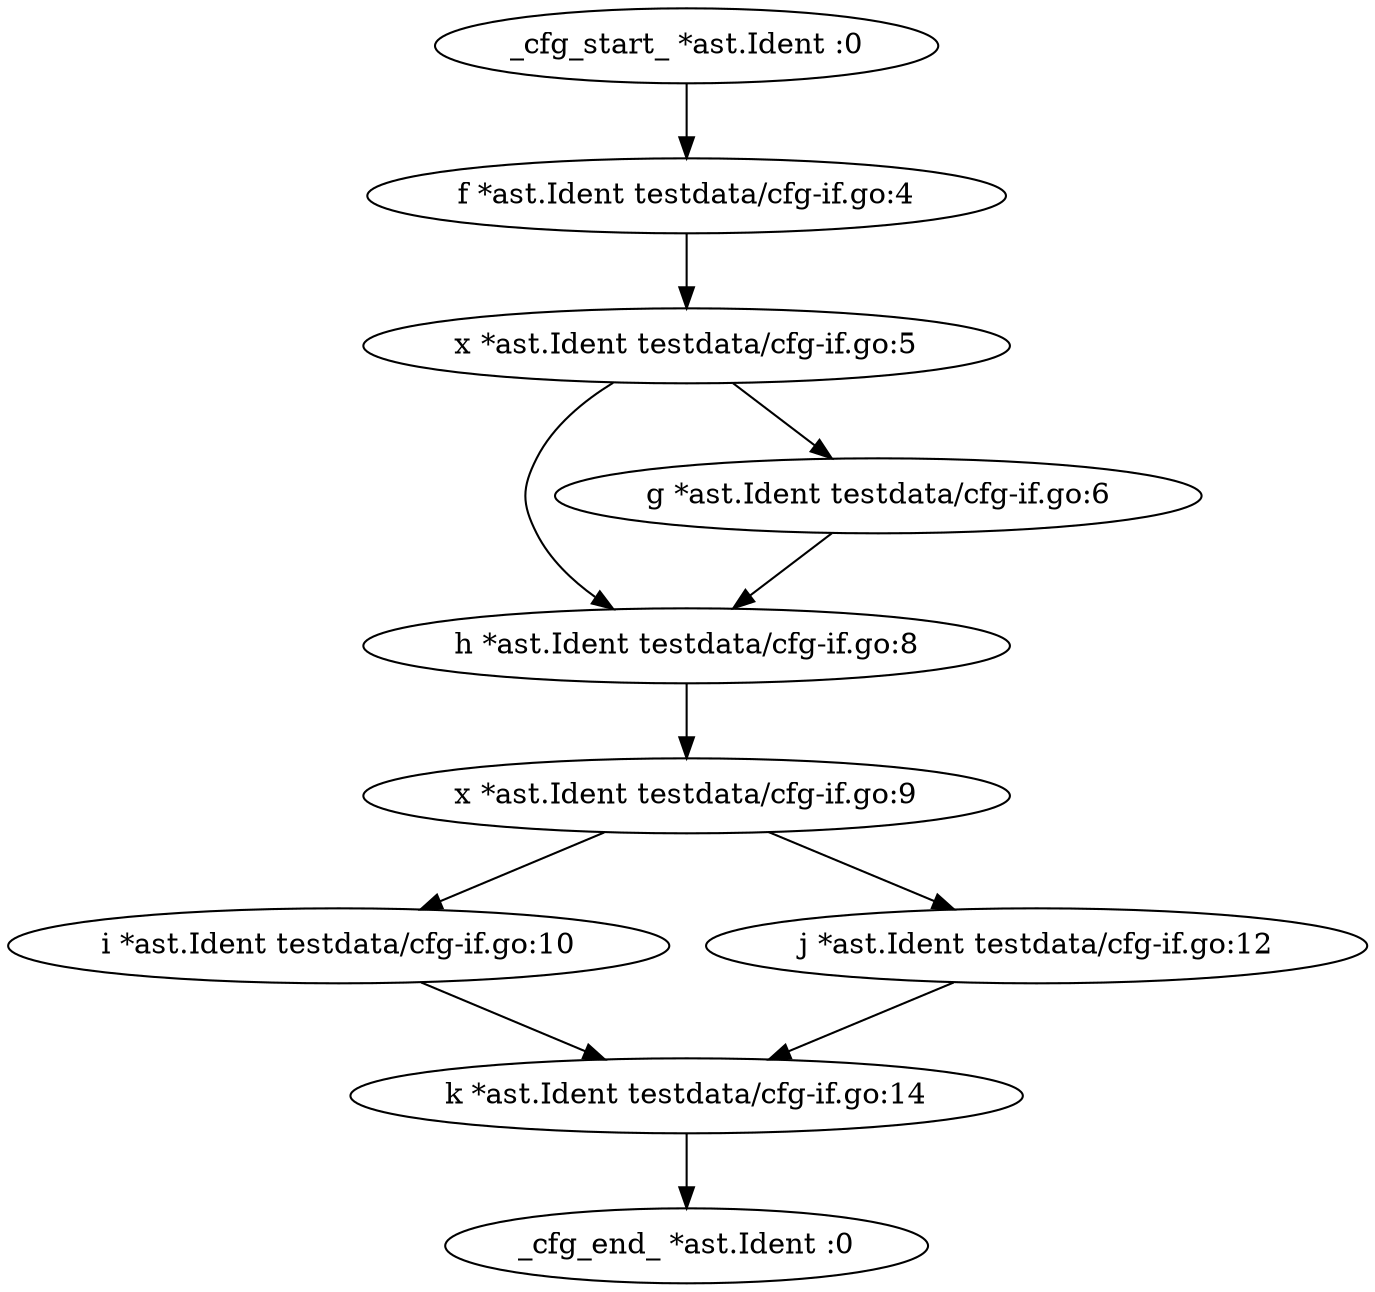 digraph cfg {
n9 [label="_cfg_end_ *ast.Ident :0"];
n8 [label="k *ast.Ident testdata/cfg-if.go:14"];
n8 -> n9 [label=""];
n7 [label="i *ast.Ident testdata/cfg-if.go:10"];
n7 -> n8 [label=""];
n10 [label="j *ast.Ident testdata/cfg-if.go:12"];
n10 -> n8 [label=""];
n6 [label="x *ast.Ident testdata/cfg-if.go:9"];
n6 -> n7 [label=""];
n6 -> n10 [label=""];
n5 [label="h *ast.Ident testdata/cfg-if.go:8"];
n5 -> n6 [label=""];
n4 [label="g *ast.Ident testdata/cfg-if.go:6"];
n4 -> n5 [label=""];
n3 [label="x *ast.Ident testdata/cfg-if.go:5"];
n3 -> n4 [label=""];
n3 -> n5 [label=""];
n2 [label="f *ast.Ident testdata/cfg-if.go:4"];
n2 -> n3 [label=""];
n1 [label="_cfg_start_ *ast.Ident :0"];
n1 -> n2 [label=""];
}
